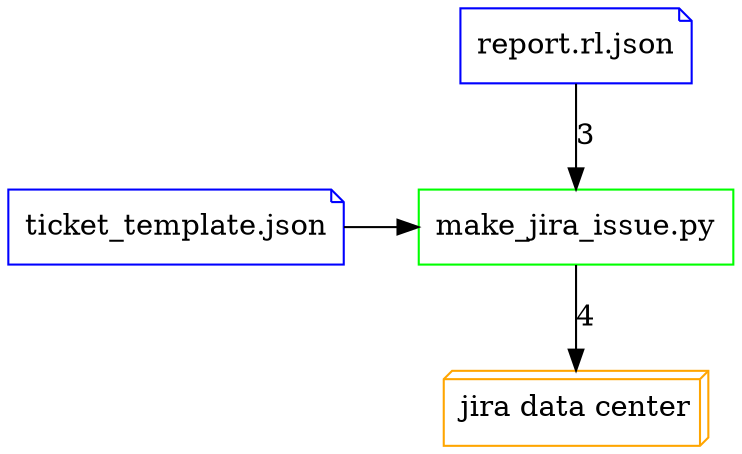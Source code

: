 digraph {
   // rankdir="LR"

   node [shape="note", color="blue"]
   report [label="report.rl.json"]
   ticket_template [label="ticket_template.json"]

   node [shape="box3d", color="orange"]
   jira [label="jira data center"]

   node [shape="rectangle", color="green"]
   script [label="make_jira_issue.py"]

   { rank = same; ticket_template -> script }

   report -> script [label="3"]
   script -> jira   [label="4"]
}
